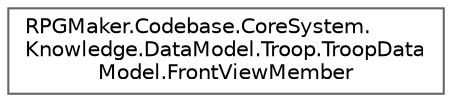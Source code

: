 digraph "クラス階層図"
{
 // LATEX_PDF_SIZE
  bgcolor="transparent";
  edge [fontname=Helvetica,fontsize=10,labelfontname=Helvetica,labelfontsize=10];
  node [fontname=Helvetica,fontsize=10,shape=box,height=0.2,width=0.4];
  rankdir="LR";
  Node0 [id="Node000000",label="RPGMaker.Codebase.CoreSystem.\lKnowledge.DataModel.Troop.TroopData\lModel.FrontViewMember",height=0.2,width=0.4,color="grey40", fillcolor="white", style="filled",URL="$d4/d8d/class_r_p_g_maker_1_1_codebase_1_1_core_system_1_1_knowledge_1_1_data_model_1_1_troop_1_1_troop_bdade84fa8fd4baf6c08aa7268b9a719.html",tooltip="😁 前面ビュー・メンバー"];
}
